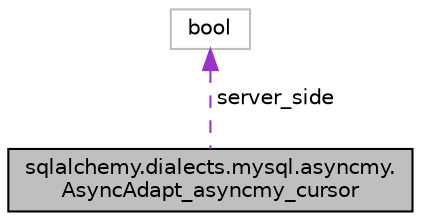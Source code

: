 digraph "sqlalchemy.dialects.mysql.asyncmy.AsyncAdapt_asyncmy_cursor"
{
 // LATEX_PDF_SIZE
  edge [fontname="Helvetica",fontsize="10",labelfontname="Helvetica",labelfontsize="10"];
  node [fontname="Helvetica",fontsize="10",shape=record];
  Node1 [label="sqlalchemy.dialects.mysql.asyncmy.\lAsyncAdapt_asyncmy_cursor",height=0.2,width=0.4,color="black", fillcolor="grey75", style="filled", fontcolor="black",tooltip=" "];
  Node2 -> Node1 [dir="back",color="darkorchid3",fontsize="10",style="dashed",label=" server_side" ,fontname="Helvetica"];
  Node2 [label="bool",height=0.2,width=0.4,color="grey75", fillcolor="white", style="filled",tooltip=" "];
}
